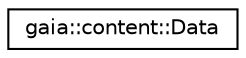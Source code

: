 digraph G
{
  edge [fontname="Helvetica",fontsize="10",labelfontname="Helvetica",labelfontsize="10"];
  node [fontname="Helvetica",fontsize="10",shape=record];
  rankdir=LR;
  Node1 [label="gaia::content::Data",height=0.2,width=0.4,color="black", fillcolor="white", style="filled",URL="$d6/d60/classgaia_1_1content_1_1_data.html",tooltip="The class to provide base infomation for helping to access Data table, which is stored more detail da..."];
}
